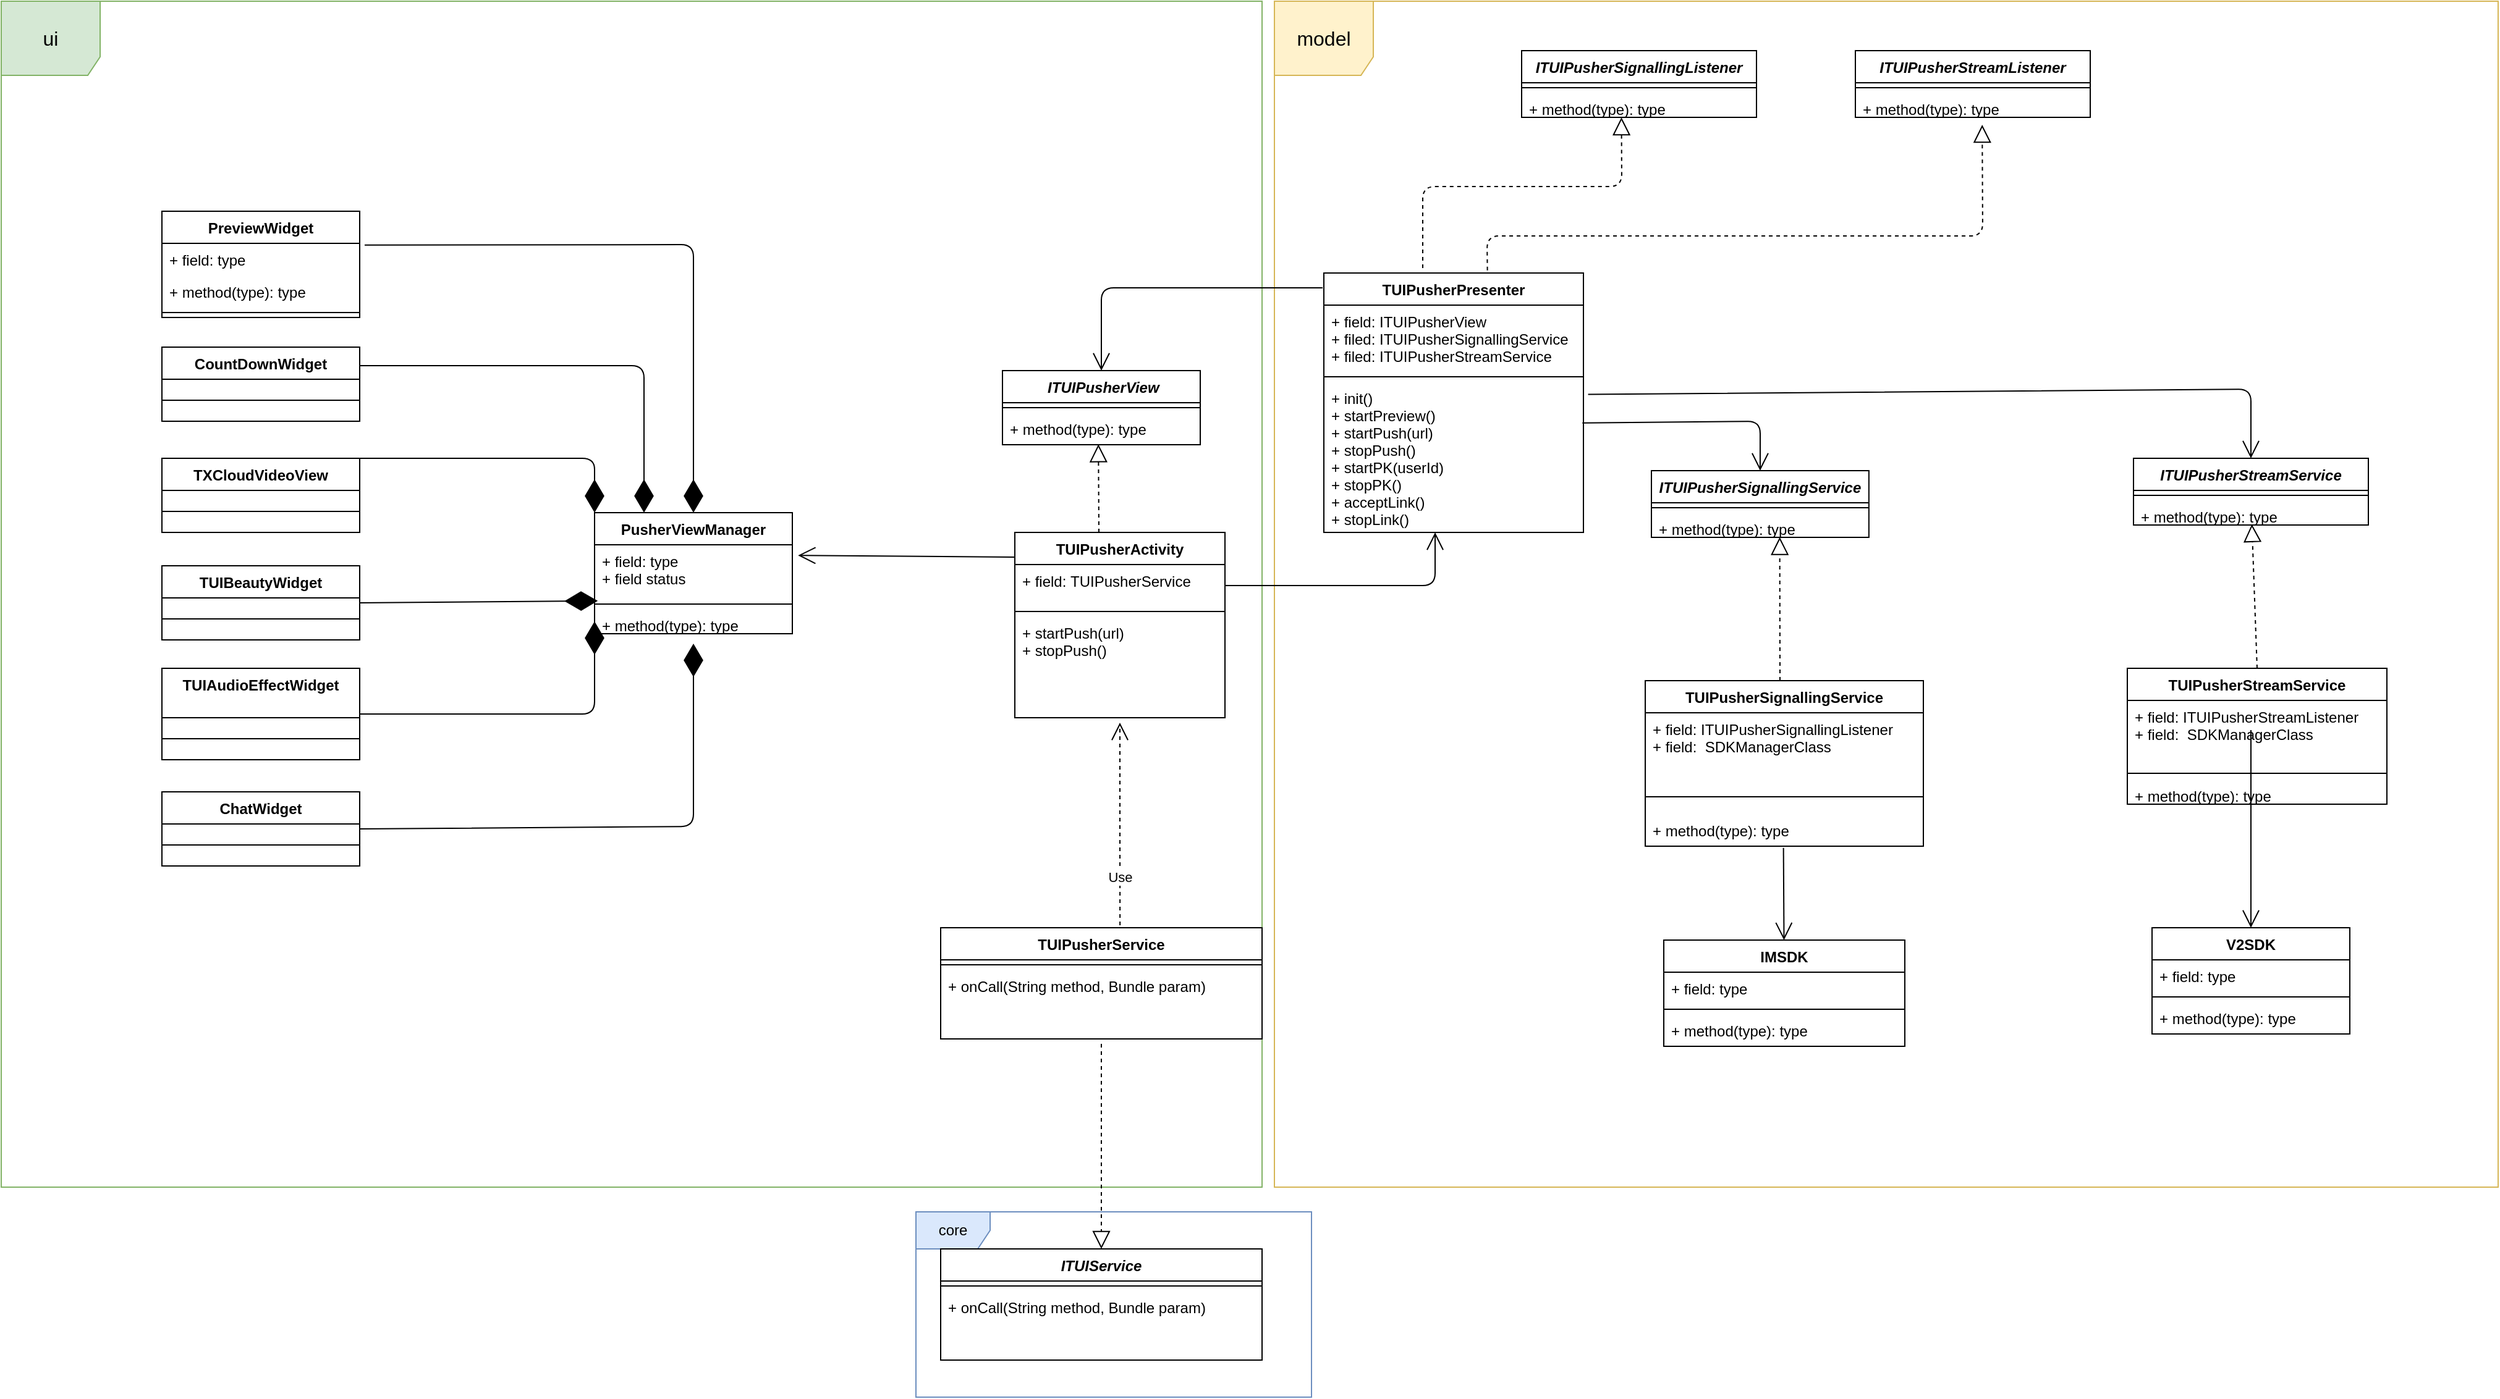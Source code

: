 <mxfile version="15.0.3" type="github">
  <diagram name="Page-1" id="9361dd3d-8414-5efd-6122-117bd74ce7a7">
    <mxGraphModel dx="3226" dy="1714" grid="1" gridSize="10" guides="1" tooltips="1" connect="1" arrows="1" fold="1" page="0" pageScale="1.5" pageWidth="826" pageHeight="1169" background="none" math="0" shadow="0">
      <root>
        <mxCell id="0" />
        <mxCell id="1" parent="0" />
        <mxCell id="JrCEfTN6iqJ5kuC5Ie8a-1" value="core" style="shape=umlFrame;whiteSpace=wrap;html=1;fillColor=#dae8fc;strokeColor=#6c8ebf;" vertex="1" parent="1">
          <mxGeometry x="140" y="950" width="320" height="150" as="geometry" />
        </mxCell>
        <mxCell id="zx5UO59vT8nnXrw4bjq7-177" value="&lt;font style=&quot;font-size: 16px&quot;&gt;ui&lt;/font&gt;" style="shape=umlFrame;whiteSpace=wrap;html=1;strokeColor=#82b366;fillColor=#d5e8d4;width=80;height=60;" parent="1" vertex="1">
          <mxGeometry x="-600" y="-30" width="1020" height="960" as="geometry" />
        </mxCell>
        <mxCell id="zx5UO59vT8nnXrw4bjq7-176" value="&lt;font style=&quot;font-size: 16px&quot;&gt;model&lt;/font&gt;" style="shape=umlFrame;whiteSpace=wrap;html=1;fillColor=#FFF2CC;width=80;height=60;strokeColor=#D6B656;" parent="1" vertex="1">
          <mxGeometry x="430" y="-30" width="990" height="960" as="geometry" />
        </mxCell>
        <mxCell id="zx5UO59vT8nnXrw4bjq7-94" value=" ITUIPusherView" style="swimlane;fontStyle=3;align=center;verticalAlign=top;childLayout=stackLayout;horizontal=1;startSize=26;horizontalStack=0;resizeParent=1;resizeParentMax=0;resizeLast=0;collapsible=1;marginBottom=0;" parent="1" vertex="1">
          <mxGeometry x="210" y="269" width="160" height="60" as="geometry" />
        </mxCell>
        <mxCell id="zx5UO59vT8nnXrw4bjq7-96" value="" style="line;strokeWidth=1;fillColor=none;align=left;verticalAlign=middle;spacingTop=-1;spacingLeft=3;spacingRight=3;rotatable=0;labelPosition=right;points=[];portConstraint=eastwest;" parent="zx5UO59vT8nnXrw4bjq7-94" vertex="1">
          <mxGeometry y="26" width="160" height="8" as="geometry" />
        </mxCell>
        <mxCell id="zx5UO59vT8nnXrw4bjq7-97" value="+ method(type): type" style="text;strokeColor=none;fillColor=none;align=left;verticalAlign=top;spacingLeft=4;spacingRight=4;overflow=hidden;rotatable=0;points=[[0,0.5],[1,0.5]];portConstraint=eastwest;" parent="zx5UO59vT8nnXrw4bjq7-94" vertex="1">
          <mxGeometry y="34" width="160" height="26" as="geometry" />
        </mxCell>
        <mxCell id="zx5UO59vT8nnXrw4bjq7-98" value="TUIPusherPresenter" style="swimlane;fontStyle=1;align=center;verticalAlign=top;childLayout=stackLayout;horizontal=1;startSize=26;horizontalStack=0;resizeParent=1;resizeParentMax=0;resizeLast=0;collapsible=1;marginBottom=0;" parent="1" vertex="1">
          <mxGeometry x="470" y="190" width="210" height="210" as="geometry" />
        </mxCell>
        <mxCell id="zx5UO59vT8nnXrw4bjq7-99" value="+ field: ITUIPusherView&#xa;+ filed: ITUIPusherSignallingService&#xa;+ filed: ITUIPusherStreamService" style="text;strokeColor=none;fillColor=none;align=left;verticalAlign=top;spacingLeft=4;spacingRight=4;overflow=hidden;rotatable=0;points=[[0,0.5],[1,0.5]];portConstraint=eastwest;" parent="zx5UO59vT8nnXrw4bjq7-98" vertex="1">
          <mxGeometry y="26" width="210" height="54" as="geometry" />
        </mxCell>
        <mxCell id="zx5UO59vT8nnXrw4bjq7-100" value="" style="line;strokeWidth=1;fillColor=none;align=left;verticalAlign=middle;spacingTop=-1;spacingLeft=3;spacingRight=3;rotatable=0;labelPosition=right;points=[];portConstraint=eastwest;" parent="zx5UO59vT8nnXrw4bjq7-98" vertex="1">
          <mxGeometry y="80" width="210" height="8" as="geometry" />
        </mxCell>
        <mxCell id="zx5UO59vT8nnXrw4bjq7-101" value="+ init()&#xa;+ startPreview()&#xa;+ startPush(url)&#xa;+ stopPush()&#xa;+ startPK(userId)&#xa;+ stopPK()&#xa;+ acceptLink()&#xa;+ stopLink()" style="text;strokeColor=none;fillColor=none;align=left;verticalAlign=top;spacingLeft=4;spacingRight=4;overflow=hidden;rotatable=0;points=[[0,0.5],[1,0.5]];portConstraint=eastwest;" parent="zx5UO59vT8nnXrw4bjq7-98" vertex="1">
          <mxGeometry y="88" width="210" height="122" as="geometry" />
        </mxCell>
        <mxCell id="zx5UO59vT8nnXrw4bjq7-106" value="PreviewWidget" style="swimlane;fontStyle=1;align=center;verticalAlign=top;childLayout=stackLayout;horizontal=1;startSize=26;horizontalStack=0;resizeParent=1;resizeParentMax=0;resizeLast=0;collapsible=1;marginBottom=0;" parent="1" vertex="1">
          <mxGeometry x="-470" y="140" width="160" height="86" as="geometry" />
        </mxCell>
        <mxCell id="zx5UO59vT8nnXrw4bjq7-107" value="+ field: type" style="text;strokeColor=none;fillColor=none;align=left;verticalAlign=top;spacingLeft=4;spacingRight=4;overflow=hidden;rotatable=0;points=[[0,0.5],[1,0.5]];portConstraint=eastwest;" parent="zx5UO59vT8nnXrw4bjq7-106" vertex="1">
          <mxGeometry y="26" width="160" height="26" as="geometry" />
        </mxCell>
        <mxCell id="zx5UO59vT8nnXrw4bjq7-109" value="+ method(type): type" style="text;strokeColor=none;fillColor=none;align=left;verticalAlign=top;spacingLeft=4;spacingRight=4;overflow=hidden;rotatable=0;points=[[0,0.5],[1,0.5]];portConstraint=eastwest;" parent="zx5UO59vT8nnXrw4bjq7-106" vertex="1">
          <mxGeometry y="52" width="160" height="26" as="geometry" />
        </mxCell>
        <mxCell id="zx5UO59vT8nnXrw4bjq7-108" value="" style="line;strokeWidth=1;fillColor=none;align=left;verticalAlign=middle;spacingTop=-1;spacingLeft=3;spacingRight=3;rotatable=0;labelPosition=right;points=[];portConstraint=eastwest;" parent="zx5UO59vT8nnXrw4bjq7-106" vertex="1">
          <mxGeometry y="78" width="160" height="8" as="geometry" />
        </mxCell>
        <mxCell id="zx5UO59vT8nnXrw4bjq7-110" value="" style="endArrow=block;dashed=1;endFill=0;endSize=12;html=1;entryX=0.485;entryY=0.987;entryDx=0;entryDy=0;entryPerimeter=0;" parent="1" target="zx5UO59vT8nnXrw4bjq7-97" edge="1">
          <mxGeometry width="160" relative="1" as="geometry">
            <mxPoint x="288" y="400" as="sourcePoint" />
            <mxPoint x="470" y="410" as="targetPoint" />
          </mxGeometry>
        </mxCell>
        <mxCell id="zx5UO59vT8nnXrw4bjq7-114" value="TUIPusherSignallingService" style="swimlane;fontStyle=1;align=center;verticalAlign=top;childLayout=stackLayout;horizontal=1;startSize=26;horizontalStack=0;resizeParent=1;resizeParentMax=0;resizeLast=0;collapsible=1;marginBottom=0;" parent="1" vertex="1">
          <mxGeometry x="730" y="520" width="225" height="134" as="geometry" />
        </mxCell>
        <mxCell id="zx5UO59vT8nnXrw4bjq7-115" value="+ field: ITUIPusherSignallingListener&#xa;+ field:  SDKManagerClass" style="text;strokeColor=none;fillColor=none;align=left;verticalAlign=top;spacingLeft=4;spacingRight=4;overflow=hidden;rotatable=0;points=[[0,0.5],[1,0.5]];portConstraint=eastwest;" parent="zx5UO59vT8nnXrw4bjq7-114" vertex="1">
          <mxGeometry y="26" width="225" height="54" as="geometry" />
        </mxCell>
        <mxCell id="zx5UO59vT8nnXrw4bjq7-116" value="" style="line;strokeWidth=1;fillColor=none;align=left;verticalAlign=middle;spacingTop=-1;spacingLeft=3;spacingRight=3;rotatable=0;labelPosition=right;points=[];portConstraint=eastwest;" parent="zx5UO59vT8nnXrw4bjq7-114" vertex="1">
          <mxGeometry y="80" width="225" height="28" as="geometry" />
        </mxCell>
        <mxCell id="zx5UO59vT8nnXrw4bjq7-117" value="+ method(type): type" style="text;strokeColor=none;fillColor=none;align=left;verticalAlign=top;spacingLeft=4;spacingRight=4;overflow=hidden;rotatable=0;points=[[0,0.5],[1,0.5]];portConstraint=eastwest;" parent="zx5UO59vT8nnXrw4bjq7-114" vertex="1">
          <mxGeometry y="108" width="225" height="26" as="geometry" />
        </mxCell>
        <mxCell id="zx5UO59vT8nnXrw4bjq7-118" value="" style="endArrow=block;dashed=1;endFill=0;endSize=12;html=1;entryX=0.59;entryY=0.986;entryDx=0;entryDy=0;entryPerimeter=0;" parent="1" target="zx5UO59vT8nnXrw4bjq7-152" edge="1">
          <mxGeometry width="160" relative="1" as="geometry">
            <mxPoint x="839" y="520" as="sourcePoint" />
            <mxPoint x="834" y="400" as="targetPoint" />
          </mxGeometry>
        </mxCell>
        <mxCell id="zx5UO59vT8nnXrw4bjq7-126" value="" style="endArrow=open;endFill=1;endSize=12;html=1;exitX=0.996;exitY=0.274;exitDx=0;exitDy=0;entryX=0.5;entryY=0;entryDx=0;entryDy=0;exitPerimeter=0;" parent="1" source="zx5UO59vT8nnXrw4bjq7-101" target="zx5UO59vT8nnXrw4bjq7-149" edge="1">
          <mxGeometry width="160" relative="1" as="geometry">
            <mxPoint x="430" y="350" as="sourcePoint" />
            <mxPoint x="730" y="300" as="targetPoint" />
            <Array as="points">
              <mxPoint x="823" y="310" />
            </Array>
          </mxGeometry>
        </mxCell>
        <mxCell id="zx5UO59vT8nnXrw4bjq7-127" value="" style="endArrow=open;endFill=1;endSize=12;html=1;exitX=1;exitY=0.5;exitDx=0;exitDy=0;" parent="1" source="zx5UO59vT8nnXrw4bjq7-227" edge="1">
          <mxGeometry width="160" relative="1" as="geometry">
            <mxPoint x="390" y="440" as="sourcePoint" />
            <mxPoint x="560" y="400" as="targetPoint" />
            <Array as="points">
              <mxPoint x="560" y="443" />
            </Array>
          </mxGeometry>
        </mxCell>
        <mxCell id="zx5UO59vT8nnXrw4bjq7-128" value="" style="endArrow=open;endFill=1;endSize=12;html=1;entryX=0.5;entryY=0;entryDx=0;entryDy=0;" parent="1" target="zx5UO59vT8nnXrw4bjq7-94" edge="1">
          <mxGeometry width="160" relative="1" as="geometry">
            <mxPoint x="469" y="202" as="sourcePoint" />
            <mxPoint x="380" y="400" as="targetPoint" />
            <Array as="points">
              <mxPoint x="290" y="202" />
            </Array>
          </mxGeometry>
        </mxCell>
        <mxCell id="zx5UO59vT8nnXrw4bjq7-129" value="ITUIPusherStreamService" style="swimlane;fontStyle=3;align=center;verticalAlign=top;childLayout=stackLayout;horizontal=1;startSize=26;horizontalStack=0;resizeParent=1;resizeParentMax=0;resizeLast=0;collapsible=1;marginBottom=0;" parent="1" vertex="1">
          <mxGeometry x="1125" y="340" width="190" height="54" as="geometry" />
        </mxCell>
        <mxCell id="zx5UO59vT8nnXrw4bjq7-131" value="" style="line;strokeWidth=1;fillColor=none;align=left;verticalAlign=middle;spacingTop=-1;spacingLeft=3;spacingRight=3;rotatable=0;labelPosition=right;points=[];portConstraint=eastwest;" parent="zx5UO59vT8nnXrw4bjq7-129" vertex="1">
          <mxGeometry y="26" width="190" height="8" as="geometry" />
        </mxCell>
        <mxCell id="zx5UO59vT8nnXrw4bjq7-132" value="+ method(type): type" style="text;strokeColor=none;fillColor=none;align=left;verticalAlign=top;spacingLeft=4;spacingRight=4;overflow=hidden;rotatable=0;points=[[0,0.5],[1,0.5]];portConstraint=eastwest;" parent="zx5UO59vT8nnXrw4bjq7-129" vertex="1">
          <mxGeometry y="34" width="190" height="20" as="geometry" />
        </mxCell>
        <mxCell id="zx5UO59vT8nnXrw4bjq7-133" value="TUIPusherStreamService" style="swimlane;fontStyle=1;align=center;verticalAlign=top;childLayout=stackLayout;horizontal=1;startSize=26;horizontalStack=0;resizeParent=1;resizeParentMax=0;resizeLast=0;collapsible=1;marginBottom=0;" parent="1" vertex="1">
          <mxGeometry x="1120" y="510" width="210" height="110" as="geometry" />
        </mxCell>
        <mxCell id="zx5UO59vT8nnXrw4bjq7-134" value="+ field: ITUIPusherStreamListener&#xa;+ field:  SDKManagerClass" style="text;strokeColor=none;fillColor=none;align=left;verticalAlign=top;spacingLeft=4;spacingRight=4;overflow=hidden;rotatable=0;points=[[0,0.5],[1,0.5]];portConstraint=eastwest;" parent="zx5UO59vT8nnXrw4bjq7-133" vertex="1">
          <mxGeometry y="26" width="210" height="54" as="geometry" />
        </mxCell>
        <mxCell id="zx5UO59vT8nnXrw4bjq7-135" value="" style="line;strokeWidth=1;fillColor=none;align=left;verticalAlign=middle;spacingTop=-1;spacingLeft=3;spacingRight=3;rotatable=0;labelPosition=right;points=[];portConstraint=eastwest;" parent="zx5UO59vT8nnXrw4bjq7-133" vertex="1">
          <mxGeometry y="80" width="210" height="10" as="geometry" />
        </mxCell>
        <mxCell id="zx5UO59vT8nnXrw4bjq7-136" value="+ method(type): type" style="text;strokeColor=none;fillColor=none;align=left;verticalAlign=top;spacingLeft=4;spacingRight=4;overflow=hidden;rotatable=0;points=[[0,0.5],[1,0.5]];portConstraint=eastwest;" parent="zx5UO59vT8nnXrw4bjq7-133" vertex="1">
          <mxGeometry y="90" width="210" height="20" as="geometry" />
        </mxCell>
        <mxCell id="zx5UO59vT8nnXrw4bjq7-137" value="" style="endArrow=block;dashed=1;endFill=0;endSize=12;html=1;exitX=0.5;exitY=0;exitDx=0;exitDy=0;entryX=0.504;entryY=0.967;entryDx=0;entryDy=0;entryPerimeter=0;" parent="1" source="zx5UO59vT8nnXrw4bjq7-133" target="zx5UO59vT8nnXrw4bjq7-132" edge="1">
          <mxGeometry width="160" relative="1" as="geometry">
            <mxPoint x="1219.11" y="460.004" as="sourcePoint" />
            <mxPoint x="1216" y="372" as="targetPoint" />
          </mxGeometry>
        </mxCell>
        <mxCell id="zx5UO59vT8nnXrw4bjq7-138" value="" style="endArrow=open;endFill=1;endSize=12;html=1;exitX=1.018;exitY=0.084;exitDx=0;exitDy=0;entryX=0.5;entryY=0;entryDx=0;entryDy=0;exitPerimeter=0;" parent="1" source="zx5UO59vT8nnXrw4bjq7-101" target="zx5UO59vT8nnXrw4bjq7-129" edge="1">
          <mxGeometry width="160" relative="1" as="geometry">
            <mxPoint x="639.68" y="211.388" as="sourcePoint" />
            <mxPoint x="740" y="310" as="targetPoint" />
            <Array as="points">
              <mxPoint x="1220" y="284" />
            </Array>
          </mxGeometry>
        </mxCell>
        <mxCell id="zx5UO59vT8nnXrw4bjq7-139" value="IMSDK" style="swimlane;fontStyle=1;align=center;verticalAlign=top;childLayout=stackLayout;horizontal=1;startSize=26;horizontalStack=0;resizeParent=1;resizeParentMax=0;resizeLast=0;collapsible=1;marginBottom=0;" parent="1" vertex="1">
          <mxGeometry x="745" y="730" width="195" height="86" as="geometry" />
        </mxCell>
        <mxCell id="zx5UO59vT8nnXrw4bjq7-140" value="+ field: type" style="text;strokeColor=none;fillColor=none;align=left;verticalAlign=top;spacingLeft=4;spacingRight=4;overflow=hidden;rotatable=0;points=[[0,0.5],[1,0.5]];portConstraint=eastwest;" parent="zx5UO59vT8nnXrw4bjq7-139" vertex="1">
          <mxGeometry y="26" width="195" height="26" as="geometry" />
        </mxCell>
        <mxCell id="zx5UO59vT8nnXrw4bjq7-141" value="" style="line;strokeWidth=1;fillColor=none;align=left;verticalAlign=middle;spacingTop=-1;spacingLeft=3;spacingRight=3;rotatable=0;labelPosition=right;points=[];portConstraint=eastwest;" parent="zx5UO59vT8nnXrw4bjq7-139" vertex="1">
          <mxGeometry y="52" width="195" height="8" as="geometry" />
        </mxCell>
        <mxCell id="zx5UO59vT8nnXrw4bjq7-142" value="+ method(type): type" style="text;strokeColor=none;fillColor=none;align=left;verticalAlign=top;spacingLeft=4;spacingRight=4;overflow=hidden;rotatable=0;points=[[0,0.5],[1,0.5]];portConstraint=eastwest;" parent="zx5UO59vT8nnXrw4bjq7-139" vertex="1">
          <mxGeometry y="60" width="195" height="26" as="geometry" />
        </mxCell>
        <mxCell id="zx5UO59vT8nnXrw4bjq7-143" value="V2SDK" style="swimlane;fontStyle=1;align=center;verticalAlign=top;childLayout=stackLayout;horizontal=1;startSize=26;horizontalStack=0;resizeParent=1;resizeParentMax=0;resizeLast=0;collapsible=1;marginBottom=0;" parent="1" vertex="1">
          <mxGeometry x="1140" y="720" width="160" height="86" as="geometry" />
        </mxCell>
        <mxCell id="zx5UO59vT8nnXrw4bjq7-144" value="+ field: type" style="text;strokeColor=none;fillColor=none;align=left;verticalAlign=top;spacingLeft=4;spacingRight=4;overflow=hidden;rotatable=0;points=[[0,0.5],[1,0.5]];portConstraint=eastwest;" parent="zx5UO59vT8nnXrw4bjq7-143" vertex="1">
          <mxGeometry y="26" width="160" height="26" as="geometry" />
        </mxCell>
        <mxCell id="zx5UO59vT8nnXrw4bjq7-145" value="" style="line;strokeWidth=1;fillColor=none;align=left;verticalAlign=middle;spacingTop=-1;spacingLeft=3;spacingRight=3;rotatable=0;labelPosition=right;points=[];portConstraint=eastwest;" parent="zx5UO59vT8nnXrw4bjq7-143" vertex="1">
          <mxGeometry y="52" width="160" height="8" as="geometry" />
        </mxCell>
        <mxCell id="zx5UO59vT8nnXrw4bjq7-146" value="+ method(type): type" style="text;strokeColor=none;fillColor=none;align=left;verticalAlign=top;spacingLeft=4;spacingRight=4;overflow=hidden;rotatable=0;points=[[0,0.5],[1,0.5]];portConstraint=eastwest;" parent="zx5UO59vT8nnXrw4bjq7-143" vertex="1">
          <mxGeometry y="60" width="160" height="26" as="geometry" />
        </mxCell>
        <mxCell id="zx5UO59vT8nnXrw4bjq7-147" value="" style="endArrow=open;endFill=1;endSize=12;html=1;exitX=0.497;exitY=1.051;exitDx=0;exitDy=0;exitPerimeter=0;" parent="1" source="zx5UO59vT8nnXrw4bjq7-117" target="zx5UO59vT8nnXrw4bjq7-139" edge="1">
          <mxGeometry width="160" relative="1" as="geometry">
            <mxPoint x="760" y="520" as="sourcePoint" />
            <mxPoint x="920" y="520" as="targetPoint" />
          </mxGeometry>
        </mxCell>
        <mxCell id="zx5UO59vT8nnXrw4bjq7-148" value="" style="endArrow=open;endFill=1;endSize=12;html=1;entryX=0.5;entryY=0;entryDx=0;entryDy=0;" parent="1" target="zx5UO59vT8nnXrw4bjq7-143" edge="1">
          <mxGeometry width="160" relative="1" as="geometry">
            <mxPoint x="1220" y="560" as="sourcePoint" />
            <mxPoint x="1003.533" y="600" as="targetPoint" />
          </mxGeometry>
        </mxCell>
        <mxCell id="zx5UO59vT8nnXrw4bjq7-149" value="ITUIPusherSignallingService" style="swimlane;fontStyle=3;align=center;verticalAlign=top;childLayout=stackLayout;horizontal=1;startSize=26;horizontalStack=0;resizeParent=1;resizeParentMax=0;resizeLast=0;collapsible=1;marginBottom=0;" parent="1" vertex="1">
          <mxGeometry x="735" y="350" width="175.93" height="54" as="geometry" />
        </mxCell>
        <mxCell id="zx5UO59vT8nnXrw4bjq7-151" value="" style="line;strokeWidth=1;fillColor=none;align=left;verticalAlign=middle;spacingTop=-1;spacingLeft=3;spacingRight=3;rotatable=0;labelPosition=right;points=[];portConstraint=eastwest;" parent="zx5UO59vT8nnXrw4bjq7-149" vertex="1">
          <mxGeometry y="26" width="175.93" height="8" as="geometry" />
        </mxCell>
        <mxCell id="zx5UO59vT8nnXrw4bjq7-152" value="+ method(type): type" style="text;strokeColor=none;fillColor=none;align=left;verticalAlign=top;spacingLeft=4;spacingRight=4;overflow=hidden;rotatable=0;points=[[0,0.5],[1,0.5]];portConstraint=eastwest;" parent="zx5UO59vT8nnXrw4bjq7-149" vertex="1">
          <mxGeometry y="34" width="175.93" height="20" as="geometry" />
        </mxCell>
        <mxCell id="zx5UO59vT8nnXrw4bjq7-153" value="ITUIPusherSignallingListener" style="swimlane;fontStyle=3;align=center;verticalAlign=top;childLayout=stackLayout;horizontal=1;startSize=26;horizontalStack=0;resizeParent=1;resizeParentMax=0;resizeLast=0;collapsible=1;marginBottom=0;" parent="1" vertex="1">
          <mxGeometry x="630" y="10" width="190" height="54" as="geometry" />
        </mxCell>
        <mxCell id="zx5UO59vT8nnXrw4bjq7-155" value="" style="line;strokeWidth=1;fillColor=none;align=left;verticalAlign=middle;spacingTop=-1;spacingLeft=3;spacingRight=3;rotatable=0;labelPosition=right;points=[];portConstraint=eastwest;" parent="zx5UO59vT8nnXrw4bjq7-153" vertex="1">
          <mxGeometry y="26" width="190" height="8" as="geometry" />
        </mxCell>
        <mxCell id="zx5UO59vT8nnXrw4bjq7-156" value="+ method(type): type" style="text;strokeColor=none;fillColor=none;align=left;verticalAlign=top;spacingLeft=4;spacingRight=4;overflow=hidden;rotatable=0;points=[[0,0.5],[1,0.5]];portConstraint=eastwest;" parent="zx5UO59vT8nnXrw4bjq7-153" vertex="1">
          <mxGeometry y="34" width="190" height="20" as="geometry" />
        </mxCell>
        <mxCell id="zx5UO59vT8nnXrw4bjq7-159" value="ITUIPusherStreamListener" style="swimlane;fontStyle=3;align=center;verticalAlign=top;childLayout=stackLayout;horizontal=1;startSize=26;horizontalStack=0;resizeParent=1;resizeParentMax=0;resizeLast=0;collapsible=1;marginBottom=0;" parent="1" vertex="1">
          <mxGeometry x="900" y="10" width="190" height="54" as="geometry" />
        </mxCell>
        <mxCell id="zx5UO59vT8nnXrw4bjq7-161" value="" style="line;strokeWidth=1;fillColor=none;align=left;verticalAlign=middle;spacingTop=-1;spacingLeft=3;spacingRight=3;rotatable=0;labelPosition=right;points=[];portConstraint=eastwest;" parent="zx5UO59vT8nnXrw4bjq7-159" vertex="1">
          <mxGeometry y="26" width="190" height="8" as="geometry" />
        </mxCell>
        <mxCell id="zx5UO59vT8nnXrw4bjq7-162" value="+ method(type): type" style="text;strokeColor=none;fillColor=none;align=left;verticalAlign=top;spacingLeft=4;spacingRight=4;overflow=hidden;rotatable=0;points=[[0,0.5],[1,0.5]];portConstraint=eastwest;" parent="zx5UO59vT8nnXrw4bjq7-159" vertex="1">
          <mxGeometry y="34" width="190" height="20" as="geometry" />
        </mxCell>
        <mxCell id="zx5UO59vT8nnXrw4bjq7-164" value="" style="endArrow=block;dashed=1;endFill=0;endSize=12;html=1;entryX=0.425;entryY=1;entryDx=0;entryDy=0;entryPerimeter=0;" parent="1" target="zx5UO59vT8nnXrw4bjq7-156" edge="1">
          <mxGeometry width="160" relative="1" as="geometry">
            <mxPoint x="550" y="186" as="sourcePoint" />
            <mxPoint x="500" y="70" as="targetPoint" />
            <Array as="points">
              <mxPoint x="550" y="120" />
              <mxPoint x="711" y="120" />
            </Array>
          </mxGeometry>
        </mxCell>
        <mxCell id="zx5UO59vT8nnXrw4bjq7-165" value="" style="endArrow=block;dashed=1;endFill=0;endSize=12;html=1;exitX=0.63;exitY=-0.01;exitDx=0;exitDy=0;entryX=0.54;entryY=1.3;entryDx=0;entryDy=0;entryPerimeter=0;exitPerimeter=0;" parent="1" source="zx5UO59vT8nnXrw4bjq7-98" target="zx5UO59vT8nnXrw4bjq7-162" edge="1">
          <mxGeometry width="160" relative="1" as="geometry">
            <mxPoint x="560" y="200" as="sourcePoint" />
            <mxPoint x="510.75" y="70" as="targetPoint" />
            <Array as="points">
              <mxPoint x="602" y="160" />
              <mxPoint x="1003" y="160" />
            </Array>
          </mxGeometry>
        </mxCell>
        <mxCell id="zx5UO59vT8nnXrw4bjq7-178" value="PusherViewManager" style="swimlane;fontStyle=1;align=center;verticalAlign=top;childLayout=stackLayout;horizontal=1;startSize=26;horizontalStack=0;resizeParent=1;resizeParentMax=0;resizeLast=0;collapsible=1;marginBottom=0;" parent="1" vertex="1">
          <mxGeometry x="-120" y="384" width="160" height="98" as="geometry" />
        </mxCell>
        <mxCell id="zx5UO59vT8nnXrw4bjq7-179" value="+ field: type&#xa;+ field status" style="text;strokeColor=none;fillColor=none;align=left;verticalAlign=top;spacingLeft=4;spacingRight=4;overflow=hidden;rotatable=0;points=[[0,0.5],[1,0.5]];portConstraint=eastwest;" parent="zx5UO59vT8nnXrw4bjq7-178" vertex="1">
          <mxGeometry y="26" width="160" height="44" as="geometry" />
        </mxCell>
        <mxCell id="zx5UO59vT8nnXrw4bjq7-180" value="" style="line;strokeWidth=1;fillColor=none;align=left;verticalAlign=middle;spacingTop=-1;spacingLeft=3;spacingRight=3;rotatable=0;labelPosition=right;points=[];portConstraint=eastwest;" parent="zx5UO59vT8nnXrw4bjq7-178" vertex="1">
          <mxGeometry y="70" width="160" height="8" as="geometry" />
        </mxCell>
        <mxCell id="zx5UO59vT8nnXrw4bjq7-181" value="+ method(type): type" style="text;strokeColor=none;fillColor=none;align=left;verticalAlign=top;spacingLeft=4;spacingRight=4;overflow=hidden;rotatable=0;points=[[0,0.5],[1,0.5]];portConstraint=eastwest;" parent="zx5UO59vT8nnXrw4bjq7-178" vertex="1">
          <mxGeometry y="78" width="160" height="20" as="geometry" />
        </mxCell>
        <mxCell id="zx5UO59vT8nnXrw4bjq7-183" value="" style="endArrow=open;endFill=1;endSize=12;html=1;entryX=1.029;entryY=0.195;entryDx=0;entryDy=0;exitX=0;exitY=0.25;exitDx=0;exitDy=0;entryPerimeter=0;" parent="1" target="zx5UO59vT8nnXrw4bjq7-179" edge="1">
          <mxGeometry width="160" relative="1" as="geometry">
            <mxPoint x="220" y="420" as="sourcePoint" />
            <mxPoint x="64.8" y="233.994" as="targetPoint" />
          </mxGeometry>
        </mxCell>
        <mxCell id="zx5UO59vT8nnXrw4bjq7-188" value="" style="endArrow=diamondThin;endFill=1;endSize=24;html=1;entryX=0.5;entryY=0;entryDx=0;entryDy=0;exitX=1.025;exitY=0.055;exitDx=0;exitDy=0;exitPerimeter=0;" parent="1" source="zx5UO59vT8nnXrw4bjq7-107" target="zx5UO59vT8nnXrw4bjq7-178" edge="1">
          <mxGeometry width="160" relative="1" as="geometry">
            <mxPoint x="-300" y="40" as="sourcePoint" />
            <mxPoint x="390" y="410" as="targetPoint" />
            <Array as="points">
              <mxPoint x="-40" y="167" />
            </Array>
          </mxGeometry>
        </mxCell>
        <mxCell id="zx5UO59vT8nnXrw4bjq7-199" value="CountDownWidget" style="swimlane;fontStyle=1;align=center;verticalAlign=top;childLayout=stackLayout;horizontal=1;startSize=26;horizontalStack=0;resizeParent=1;resizeParentMax=0;resizeLast=0;collapsible=1;marginBottom=0;" parent="1" vertex="1">
          <mxGeometry x="-470" y="250" width="160" height="60" as="geometry" />
        </mxCell>
        <mxCell id="zx5UO59vT8nnXrw4bjq7-200" value="" style="line;strokeWidth=1;fillColor=none;align=left;verticalAlign=middle;spacingTop=-1;spacingLeft=3;spacingRight=3;rotatable=0;labelPosition=right;points=[];portConstraint=eastwest;" parent="zx5UO59vT8nnXrw4bjq7-199" vertex="1">
          <mxGeometry y="26" width="160" height="34" as="geometry" />
        </mxCell>
        <mxCell id="zx5UO59vT8nnXrw4bjq7-201" value="" style="endArrow=diamondThin;endFill=1;endSize=24;html=1;exitX=1;exitY=0.25;exitDx=0;exitDy=0;entryX=0.25;entryY=0;entryDx=0;entryDy=0;" parent="1" source="zx5UO59vT8nnXrw4bjq7-199" target="zx5UO59vT8nnXrw4bjq7-178" edge="1">
          <mxGeometry width="160" relative="1" as="geometry">
            <mxPoint x="-290" y="291" as="sourcePoint" />
            <mxPoint x="-110" y="260" as="targetPoint" />
            <Array as="points">
              <mxPoint x="-80" y="265" />
            </Array>
          </mxGeometry>
        </mxCell>
        <mxCell id="zx5UO59vT8nnXrw4bjq7-202" value="TXCloudVideoView" style="swimlane;fontStyle=1;align=center;verticalAlign=top;childLayout=stackLayout;horizontal=1;startSize=26;horizontalStack=0;resizeParent=1;resizeParentMax=0;resizeLast=0;collapsible=1;marginBottom=0;" parent="1" vertex="1">
          <mxGeometry x="-470" y="340" width="160" height="60" as="geometry" />
        </mxCell>
        <mxCell id="zx5UO59vT8nnXrw4bjq7-203" value="" style="line;strokeWidth=1;fillColor=none;align=left;verticalAlign=middle;spacingTop=-1;spacingLeft=3;spacingRight=3;rotatable=0;labelPosition=right;points=[];portConstraint=eastwest;" parent="zx5UO59vT8nnXrw4bjq7-202" vertex="1">
          <mxGeometry y="26" width="160" height="34" as="geometry" />
        </mxCell>
        <mxCell id="zx5UO59vT8nnXrw4bjq7-204" value="" style="endArrow=diamondThin;endFill=1;endSize=24;html=1;exitX=1;exitY=0;exitDx=0;exitDy=0;entryX=0;entryY=0;entryDx=0;entryDy=0;" parent="1" source="zx5UO59vT8nnXrw4bjq7-202" target="zx5UO59vT8nnXrw4bjq7-178" edge="1">
          <mxGeometry width="160" relative="1" as="geometry">
            <mxPoint x="220" y="820" as="sourcePoint" />
            <mxPoint x="-120" y="619" as="targetPoint" />
            <Array as="points">
              <mxPoint x="-120" y="340" />
            </Array>
          </mxGeometry>
        </mxCell>
        <mxCell id="zx5UO59vT8nnXrw4bjq7-205" value="TUIBeautyWidget" style="swimlane;fontStyle=1;align=center;verticalAlign=top;childLayout=stackLayout;horizontal=1;startSize=26;horizontalStack=0;resizeParent=1;resizeParentMax=0;resizeLast=0;collapsible=1;marginBottom=0;" parent="1" vertex="1">
          <mxGeometry x="-470" y="427" width="160" height="60" as="geometry" />
        </mxCell>
        <mxCell id="zx5UO59vT8nnXrw4bjq7-206" value="" style="line;strokeWidth=1;fillColor=none;align=left;verticalAlign=middle;spacingTop=-1;spacingLeft=3;spacingRight=3;rotatable=0;labelPosition=right;points=[];portConstraint=eastwest;" parent="zx5UO59vT8nnXrw4bjq7-205" vertex="1">
          <mxGeometry y="26" width="160" height="34" as="geometry" />
        </mxCell>
        <mxCell id="zx5UO59vT8nnXrw4bjq7-207" value="" style="endArrow=diamondThin;endFill=1;endSize=24;html=1;entryX=0.016;entryY=0.179;entryDx=0;entryDy=0;entryPerimeter=0;exitX=1;exitY=0.5;exitDx=0;exitDy=0;" parent="1" source="zx5UO59vT8nnXrw4bjq7-205" target="zx5UO59vT8nnXrw4bjq7-180" edge="1">
          <mxGeometry width="160" relative="1" as="geometry">
            <mxPoint x="-310" y="437" as="sourcePoint" />
            <mxPoint x="-122.08" y="636.004" as="targetPoint" />
          </mxGeometry>
        </mxCell>
        <mxCell id="zx5UO59vT8nnXrw4bjq7-208" value="TUIAudioEffectWidget" style="swimlane;fontStyle=1;align=center;verticalAlign=top;childLayout=stackLayout;horizontal=1;startSize=40;horizontalStack=0;resizeParent=1;resizeParentMax=0;resizeLast=0;collapsible=1;marginBottom=0;" parent="1" vertex="1">
          <mxGeometry x="-470" y="510" width="160" height="74" as="geometry" />
        </mxCell>
        <mxCell id="zx5UO59vT8nnXrw4bjq7-209" value="" style="line;strokeWidth=1;fillColor=none;align=left;verticalAlign=middle;spacingTop=-1;spacingLeft=3;spacingRight=3;rotatable=0;labelPosition=right;points=[];portConstraint=eastwest;" parent="zx5UO59vT8nnXrw4bjq7-208" vertex="1">
          <mxGeometry y="40" width="160" height="34" as="geometry" />
        </mxCell>
        <mxCell id="zx5UO59vT8nnXrw4bjq7-210" value="" style="endArrow=diamondThin;endFill=1;endSize=24;html=1;exitX=1;exitY=0.5;exitDx=0;exitDy=0;entryX=0;entryY=0.5;entryDx=0;entryDy=0;" parent="1" source="zx5UO59vT8nnXrw4bjq7-208" target="zx5UO59vT8nnXrw4bjq7-181" edge="1">
          <mxGeometry width="160" relative="1" as="geometry">
            <mxPoint x="-300" y="695" as="sourcePoint" />
            <mxPoint x="-120" y="650" as="targetPoint" />
            <Array as="points">
              <mxPoint x="-120" y="547" />
            </Array>
          </mxGeometry>
        </mxCell>
        <mxCell id="zx5UO59vT8nnXrw4bjq7-218" value="ChatWidget" style="swimlane;fontStyle=1;align=center;verticalAlign=top;childLayout=stackLayout;horizontal=1;startSize=26;horizontalStack=0;resizeParent=1;resizeParentMax=0;resizeLast=0;collapsible=1;marginBottom=0;" parent="1" vertex="1">
          <mxGeometry x="-470" y="610" width="160" height="60" as="geometry" />
        </mxCell>
        <mxCell id="zx5UO59vT8nnXrw4bjq7-219" value="" style="line;strokeWidth=1;fillColor=none;align=left;verticalAlign=middle;spacingTop=-1;spacingLeft=3;spacingRight=3;rotatable=0;labelPosition=right;points=[];portConstraint=eastwest;" parent="zx5UO59vT8nnXrw4bjq7-218" vertex="1">
          <mxGeometry y="26" width="160" height="34" as="geometry" />
        </mxCell>
        <mxCell id="zx5UO59vT8nnXrw4bjq7-226" value="TUIPusherActivity" style="swimlane;fontStyle=1;align=center;verticalAlign=top;childLayout=stackLayout;horizontal=1;startSize=26;horizontalStack=0;resizeParent=1;resizeParentMax=0;resizeLast=0;collapsible=1;marginBottom=0;" parent="1" vertex="1">
          <mxGeometry x="220" y="400" width="170" height="150" as="geometry" />
        </mxCell>
        <mxCell id="zx5UO59vT8nnXrw4bjq7-227" value="+ field: TUIPusherService" style="text;strokeColor=none;fillColor=none;align=left;verticalAlign=top;spacingLeft=4;spacingRight=4;overflow=hidden;rotatable=0;points=[[0,0.5],[1,0.5]];portConstraint=eastwest;" parent="zx5UO59vT8nnXrw4bjq7-226" vertex="1">
          <mxGeometry y="26" width="170" height="34" as="geometry" />
        </mxCell>
        <mxCell id="zx5UO59vT8nnXrw4bjq7-228" value="" style="line;strokeWidth=1;fillColor=none;align=left;verticalAlign=middle;spacingTop=-1;spacingLeft=3;spacingRight=3;rotatable=0;labelPosition=right;points=[];portConstraint=eastwest;" parent="zx5UO59vT8nnXrw4bjq7-226" vertex="1">
          <mxGeometry y="60" width="170" height="8" as="geometry" />
        </mxCell>
        <mxCell id="zx5UO59vT8nnXrw4bjq7-229" value="+ startPush(url)&#xa;+ stopPush()" style="text;strokeColor=none;fillColor=none;align=left;verticalAlign=top;spacingLeft=4;spacingRight=4;overflow=hidden;rotatable=0;points=[[0,0.5],[1,0.5]];portConstraint=eastwest;" parent="zx5UO59vT8nnXrw4bjq7-226" vertex="1">
          <mxGeometry y="68" width="170" height="82" as="geometry" />
        </mxCell>
        <mxCell id="zx5UO59vT8nnXrw4bjq7-220" value="" style="endArrow=diamondThin;endFill=1;endSize=24;html=1;exitX=1;exitY=0.5;exitDx=0;exitDy=0;" parent="1" source="zx5UO59vT8nnXrw4bjq7-218" edge="1">
          <mxGeometry width="160" relative="1" as="geometry">
            <mxPoint x="-310" y="644" as="sourcePoint" />
            <mxPoint x="-40" y="490" as="targetPoint" />
            <Array as="points">
              <mxPoint x="-40" y="638" />
            </Array>
          </mxGeometry>
        </mxCell>
        <mxCell id="JrCEfTN6iqJ5kuC5Ie8a-6" value="TUIPusherService" style="swimlane;fontStyle=1;align=center;verticalAlign=top;childLayout=stackLayout;horizontal=1;startSize=26;horizontalStack=0;resizeParent=1;resizeParentMax=0;resizeLast=0;collapsible=1;marginBottom=0;" vertex="1" parent="1">
          <mxGeometry x="160" y="720" width="260" height="90" as="geometry" />
        </mxCell>
        <mxCell id="JrCEfTN6iqJ5kuC5Ie8a-8" value="" style="line;strokeWidth=1;fillColor=none;align=left;verticalAlign=middle;spacingTop=-1;spacingLeft=3;spacingRight=3;rotatable=0;labelPosition=right;points=[];portConstraint=eastwest;" vertex="1" parent="JrCEfTN6iqJ5kuC5Ie8a-6">
          <mxGeometry y="26" width="260" height="8" as="geometry" />
        </mxCell>
        <mxCell id="JrCEfTN6iqJ5kuC5Ie8a-9" value="+ onCall(String method, Bundle param)" style="text;strokeColor=none;fillColor=none;align=left;verticalAlign=top;spacingLeft=4;spacingRight=4;overflow=hidden;rotatable=0;points=[[0,0.5],[1,0.5]];portConstraint=eastwest;" vertex="1" parent="JrCEfTN6iqJ5kuC5Ie8a-6">
          <mxGeometry y="34" width="260" height="56" as="geometry" />
        </mxCell>
        <mxCell id="JrCEfTN6iqJ5kuC5Ie8a-11" value="Use" style="endArrow=open;endSize=12;dashed=1;html=1;entryX=0.5;entryY=1.049;entryDx=0;entryDy=0;entryPerimeter=0;exitX=0.558;exitY=-0.022;exitDx=0;exitDy=0;exitPerimeter=0;" edge="1" parent="1" source="JrCEfTN6iqJ5kuC5Ie8a-6" target="zx5UO59vT8nnXrw4bjq7-229">
          <mxGeometry x="-0.527" width="160" relative="1" as="geometry">
            <mxPoint x="330" y="880" as="sourcePoint" />
            <mxPoint x="490" y="880" as="targetPoint" />
            <Array as="points">
              <mxPoint x="305" y="640" />
            </Array>
            <mxPoint as="offset" />
          </mxGeometry>
        </mxCell>
        <mxCell id="JrCEfTN6iqJ5kuC5Ie8a-12" value="ITUIService" style="swimlane;fontStyle=3;align=center;verticalAlign=top;childLayout=stackLayout;horizontal=1;startSize=26;horizontalStack=0;resizeParent=1;resizeParentMax=0;resizeLast=0;collapsible=1;marginBottom=0;" vertex="1" parent="1">
          <mxGeometry x="160" y="980" width="260" height="90" as="geometry" />
        </mxCell>
        <mxCell id="JrCEfTN6iqJ5kuC5Ie8a-13" value="" style="line;strokeWidth=1;fillColor=none;align=left;verticalAlign=middle;spacingTop=-1;spacingLeft=3;spacingRight=3;rotatable=0;labelPosition=right;points=[];portConstraint=eastwest;" vertex="1" parent="JrCEfTN6iqJ5kuC5Ie8a-12">
          <mxGeometry y="26" width="260" height="8" as="geometry" />
        </mxCell>
        <mxCell id="JrCEfTN6iqJ5kuC5Ie8a-14" value="+ onCall(String method, Bundle param)" style="text;strokeColor=none;fillColor=none;align=left;verticalAlign=top;spacingLeft=4;spacingRight=4;overflow=hidden;rotatable=0;points=[[0,0.5],[1,0.5]];portConstraint=eastwest;" vertex="1" parent="JrCEfTN6iqJ5kuC5Ie8a-12">
          <mxGeometry y="34" width="260" height="56" as="geometry" />
        </mxCell>
        <mxCell id="JrCEfTN6iqJ5kuC5Ie8a-15" value="" style="endArrow=block;dashed=1;endFill=0;endSize=12;html=1;entryX=0.5;entryY=0;entryDx=0;entryDy=0;" edge="1" parent="1" target="JrCEfTN6iqJ5kuC5Ie8a-12">
          <mxGeometry width="160" relative="1" as="geometry">
            <mxPoint x="290" y="814" as="sourcePoint" />
            <mxPoint x="490" y="1000" as="targetPoint" />
          </mxGeometry>
        </mxCell>
      </root>
    </mxGraphModel>
  </diagram>
</mxfile>
